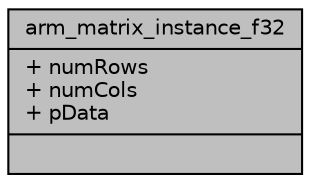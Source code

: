 digraph "arm_matrix_instance_f32"
{
  edge [fontname="Helvetica",fontsize="10",labelfontname="Helvetica",labelfontsize="10"];
  node [fontname="Helvetica",fontsize="10",shape=record];
  Node1 [label="{arm_matrix_instance_f32\n|+ numRows\l+ numCols\l+ pData\l|}",height=0.2,width=0.4,color="black", fillcolor="grey75", style="filled", fontcolor="black"];
}

